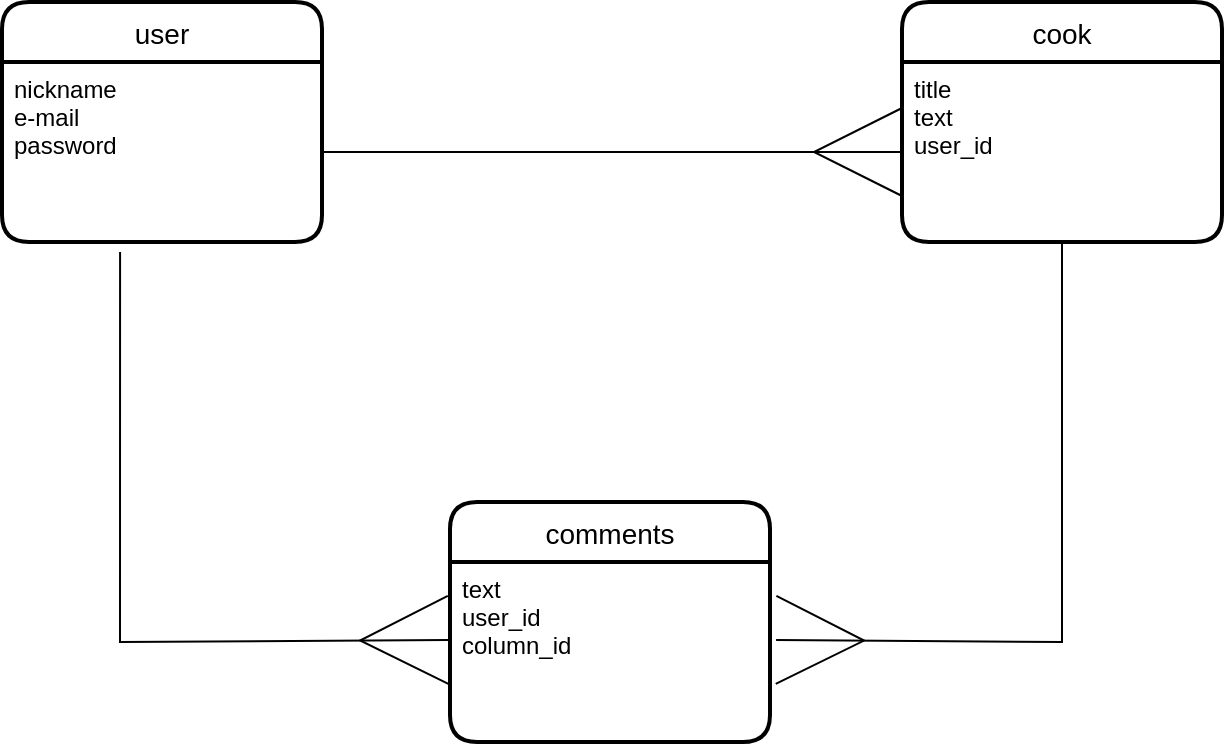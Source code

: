 <mxfile version="13.6.5">
    <diagram id="LEs7sN7qr1bcVMhLNb6b" name="ページ1">
        <mxGraphModel dx="968" dy="580" grid="1" gridSize="10" guides="1" tooltips="1" connect="1" arrows="0" fold="1" page="1" pageScale="1" pageWidth="827" pageHeight="1169" math="0" shadow="0">
            <root>
                <mxCell id="0"/>
                <mxCell id="1" parent="0"/>
                <mxCell id="4" value="cook" style="swimlane;childLayout=stackLayout;horizontal=1;startSize=30;horizontalStack=0;rounded=1;fontSize=14;fontStyle=0;strokeWidth=2;resizeParent=0;resizeLast=1;shadow=0;dashed=0;align=center;" vertex="1" parent="1">
                    <mxGeometry x="560" y="140" width="160" height="120" as="geometry"/>
                </mxCell>
                <mxCell id="5" value="title&#10;text&#10;user_id" style="align=left;strokeColor=none;fillColor=none;spacingLeft=4;fontSize=12;verticalAlign=top;resizable=0;rotatable=0;part=1;" vertex="1" parent="4">
                    <mxGeometry y="30" width="160" height="90" as="geometry"/>
                </mxCell>
                <mxCell id="6" value="comments" style="swimlane;childLayout=stackLayout;horizontal=1;startSize=30;horizontalStack=0;rounded=1;fontSize=14;fontStyle=0;strokeWidth=2;resizeParent=0;resizeLast=1;shadow=0;dashed=0;align=center;" vertex="1" parent="1">
                    <mxGeometry x="334" y="390" width="160" height="120" as="geometry"/>
                </mxCell>
                <mxCell id="7" value="text&#10;user_id&#10;column_id" style="align=left;strokeColor=none;fillColor=none;spacingLeft=4;fontSize=12;verticalAlign=top;resizable=0;rotatable=0;part=1;" vertex="1" parent="6">
                    <mxGeometry y="30" width="160" height="90" as="geometry"/>
                </mxCell>
                <mxCell id="2" value="user" style="swimlane;childLayout=stackLayout;horizontal=1;startSize=30;horizontalStack=0;rounded=1;fontSize=14;fontStyle=0;strokeWidth=2;resizeParent=0;resizeLast=1;shadow=0;dashed=0;align=center;" vertex="1" parent="1">
                    <mxGeometry x="110" y="140" width="160" height="120" as="geometry"/>
                </mxCell>
                <mxCell id="3" value="nickname&#10;e-mail&#10;password" style="align=left;strokeColor=none;fillColor=none;spacingLeft=4;fontSize=12;verticalAlign=top;resizable=0;rotatable=0;part=1;" vertex="1" parent="2">
                    <mxGeometry y="30" width="160" height="90" as="geometry"/>
                </mxCell>
                <mxCell id="12" value="" style="endArrow=ERmany;html=1;rounded=0;strokeWidth=1;exitX=1;exitY=0.5;exitDx=0;exitDy=0;entryX=0;entryY=0.5;entryDx=0;entryDy=0;endFill=0;endSize=42;" edge="1" parent="1" source="3" target="5">
                    <mxGeometry relative="1" as="geometry">
                        <mxPoint x="290" y="300" as="sourcePoint"/>
                        <mxPoint x="450" y="300" as="targetPoint"/>
                        <Array as="points">
                            <mxPoint x="340" y="215"/>
                            <mxPoint x="430" y="215"/>
                        </Array>
                    </mxGeometry>
                </mxCell>
                <mxCell id="13" value="" style="endArrow=ERmany;html=1;rounded=0;strokeWidth=1;exitX=0.369;exitY=1.056;exitDx=0;exitDy=0;exitPerimeter=0;entryX=-0.006;entryY=0.433;entryDx=0;entryDy=0;entryPerimeter=0;endFill=0;endSize=42;" edge="1" parent="1" source="3" target="7">
                    <mxGeometry relative="1" as="geometry">
                        <mxPoint x="290" y="300" as="sourcePoint"/>
                        <mxPoint x="320" y="460" as="targetPoint"/>
                        <Array as="points">
                            <mxPoint x="169" y="460"/>
                        </Array>
                    </mxGeometry>
                </mxCell>
                <mxCell id="14" value="" style="endArrow=ERmany;html=1;rounded=0;strokeWidth=1;exitX=0.5;exitY=1;exitDx=0;exitDy=0;entryX=1.019;entryY=0.433;entryDx=0;entryDy=0;entryPerimeter=0;endSize=42;endFill=0;" edge="1" parent="1" source="5" target="7">
                    <mxGeometry relative="1" as="geometry">
                        <mxPoint x="290" y="300" as="sourcePoint"/>
                        <mxPoint x="640" y="460" as="targetPoint"/>
                        <Array as="points">
                            <mxPoint x="640" y="460"/>
                        </Array>
                    </mxGeometry>
                </mxCell>
            </root>
        </mxGraphModel>
    </diagram>
</mxfile>